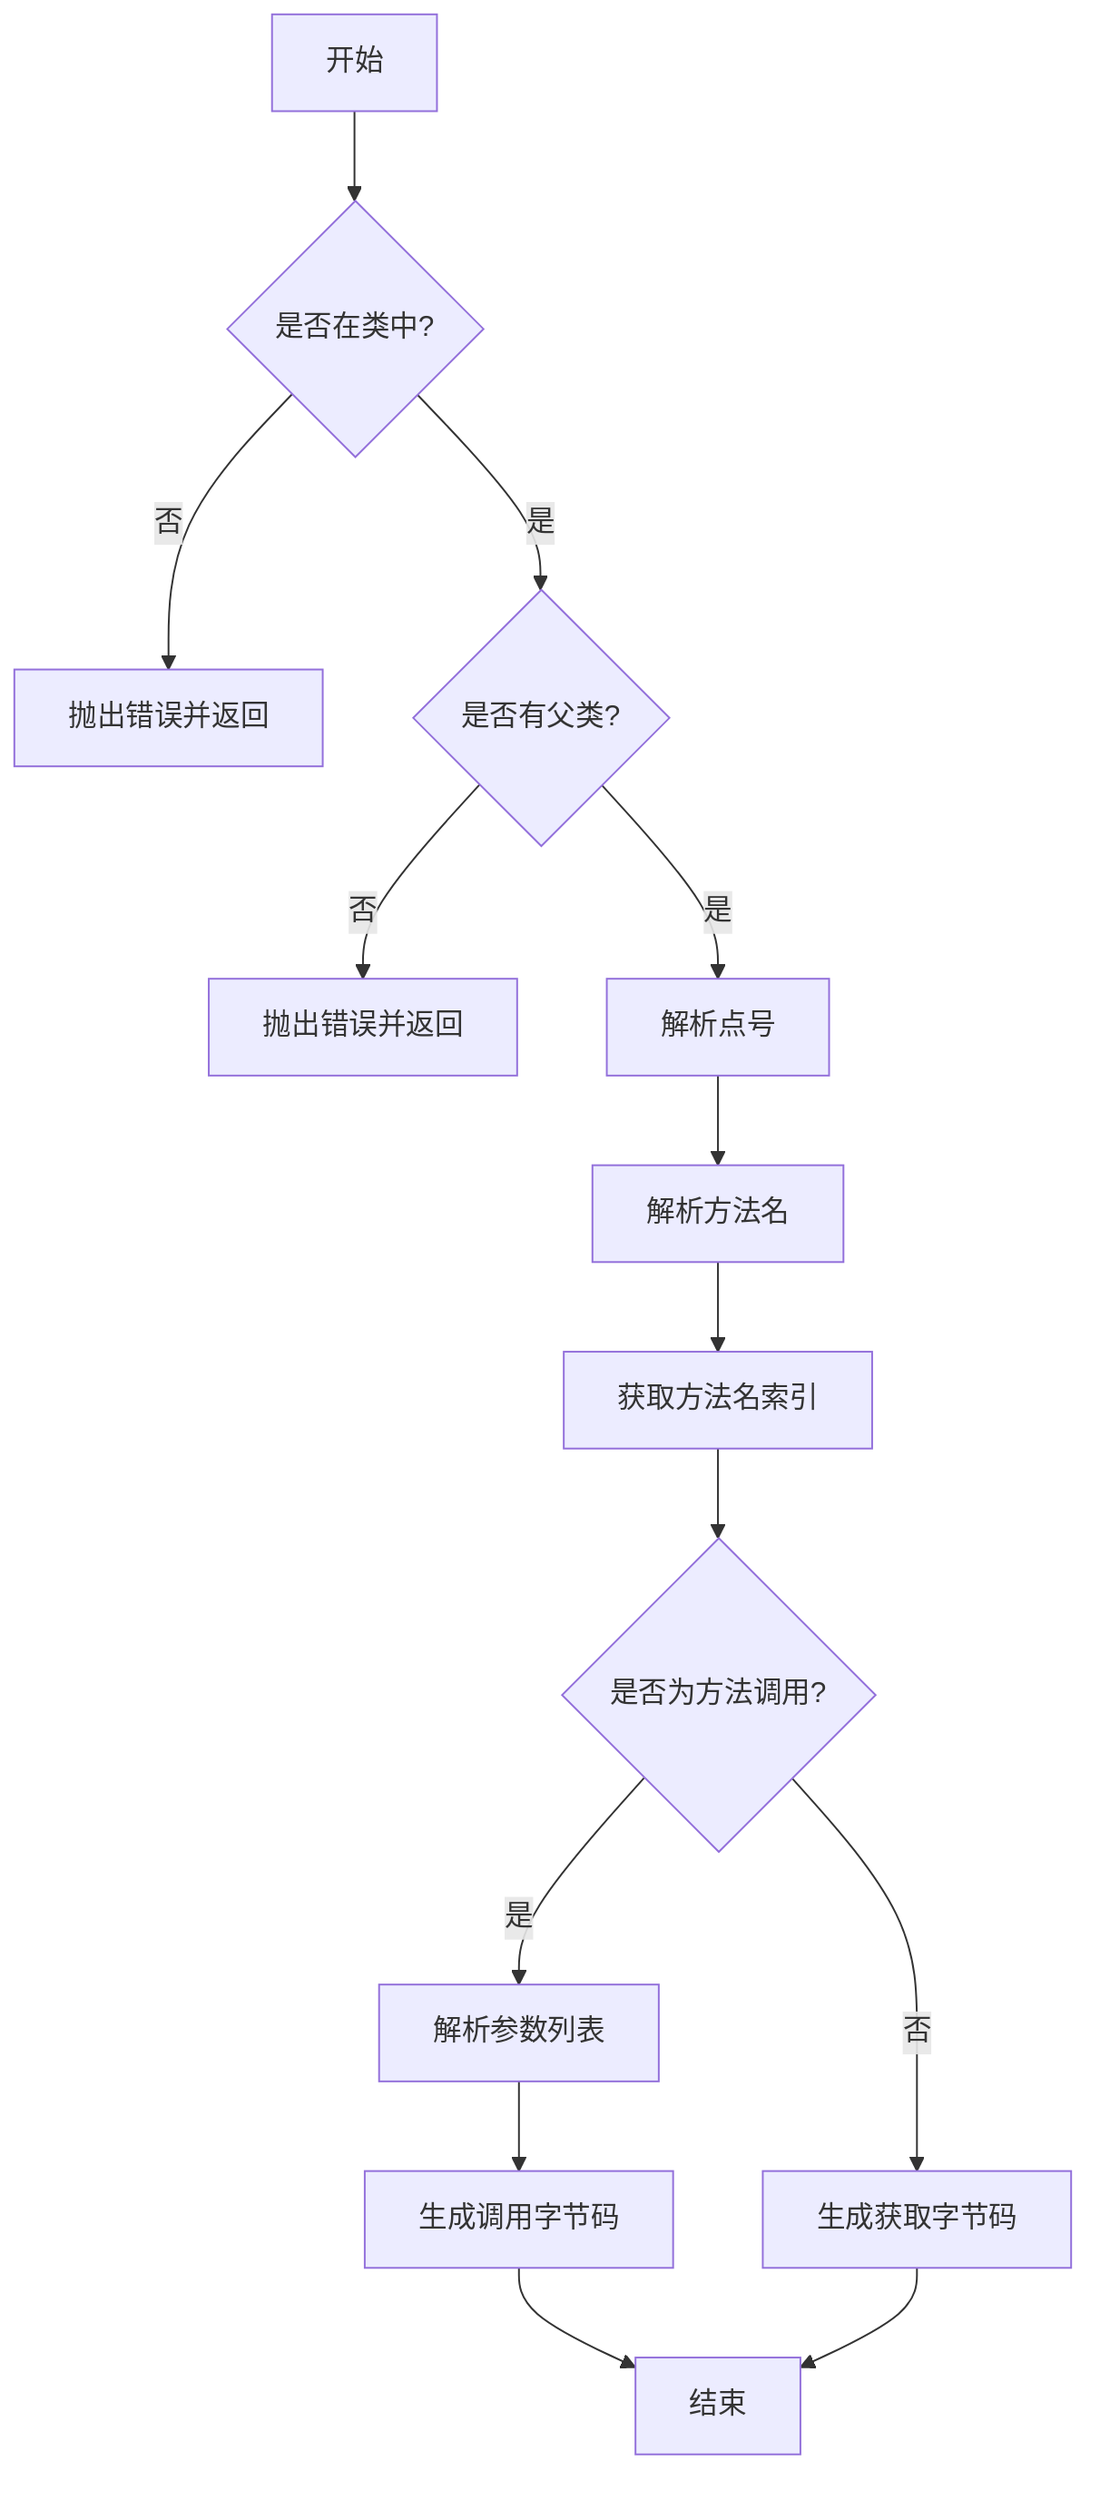 flowchart TD
    A[开始] --> B{是否在类中?}
    B -->|否| C[抛出错误并返回]
    B -->|是| D{是否有父类?}
    D -->|否| E[抛出错误并返回]
    D -->|是| F[解析点号]
    F --> G[解析方法名]
    G --> H[获取方法名索引]
    H --> I{是否为方法调用?}
    I -->|是| J[解析参数列表]
    J --> K[生成调用字节码]
    I -->|否| L[生成获取字节码]
    K --> M[结束]
    L --> M